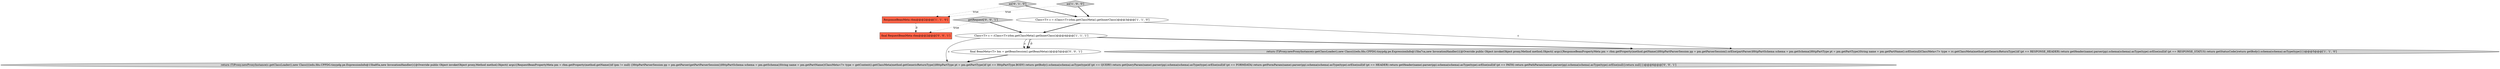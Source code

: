 digraph {
4 [style = filled, label = "Class<T> c = (Class<T>)rbm.getClassMeta().getInnerClass()@@@4@@@['1', '1', '1']", fillcolor = white, shape = ellipse image = "AAA0AAABBB1BBB"];
1 [style = filled, label = "Class<T> c = (Class<T>)rbm.getClassMeta().getInnerClass()@@@3@@@['1', '1', '0']", fillcolor = white, shape = ellipse image = "AAA0AAABBB1BBB"];
5 [style = filled, label = "as['0', '1', '0']", fillcolor = lightgray, shape = diamond image = "AAA0AAABBB2BBB"];
2 [style = filled, label = "return (T)Proxy.newProxyInstance(c.getClassLoader(),new Class((((edu.fdu.CPPDG.tinypdg.pe.ExpressionInfo@15ba7ca,new InvocationHandler(){@Override public Object invoke(Object proxy,Method method,Object(( args){ResponseBeanPropertyMeta pm = rbm.getProperty(method.getName())HttpPartParserSession pp = pm.getParserSession().orElse(partParser)HttpPartSchema schema = pm.getSchema()HttpPartType pt = pm.getPartType()String name = pm.getPartName().orElse(null)ClassMeta<?> type = rc.getClassMeta(method.getGenericReturnType())if (pt == RESPONSE_HEADER) return getHeader(name).parser(pp).schema(schema).asType(type).orElse(null)if (pt == RESPONSE_STATUS) return getStatusCode()return getBody().schema(schema).asType(type)}})@@@5@@@['1', '1', '0']", fillcolor = lightgray, shape = ellipse image = "AAA0AAABBB1BBB"];
8 [style = filled, label = "return (T)Proxy.newProxyInstance(c.getClassLoader(),new Class((((edu.fdu.CPPDG.tinypdg.pe.ExpressionInfo@15ba85a,new InvocationHandler(){@Override public Object invoke(Object proxy,Method method,Object(( args){RequestBeanPropertyMeta pm = rbm.getProperty(method.getName())if (pm != null) {HttpPartParserSession pp = pm.getParser(getPartParserSession())HttpPartSchema schema = pm.getSchema()String name = pm.getPartName()ClassMeta<?> type = getContext().getClassMeta(method.getGenericReturnType())HttpPartType pt = pm.getPartType()if (pt == HttpPartType.BODY) return getBody().schema(schema).asType(type)if (pt == QUERY) return getQueryParam(name).parser(pp).schema(schema).asType(type).orElse(null)if (pt == FORMDATA) return getFormParam(name).parser(pp).schema(schema).asType(type).orElse(null)if (pt == HEADER) return getHeader(name).parser(pp).schema(schema).asType(type).orElse(null)if (pt == PATH) return getPathParam(name).parser(pp).schema(schema).asType(type).orElse(null)}return null}})@@@6@@@['0', '0', '1']", fillcolor = lightgray, shape = ellipse image = "AAA0AAABBB3BBB"];
9 [style = filled, label = "getRequest['0', '0', '1']", fillcolor = lightgray, shape = diamond image = "AAA0AAABBB3BBB"];
6 [style = filled, label = "final RequestBeanMeta rbm@@@2@@@['0', '0', '1']", fillcolor = tomato, shape = box image = "AAA0AAABBB3BBB"];
7 [style = filled, label = "final BeanMeta<T> bm = getBeanSession().getBeanMeta(c)@@@5@@@['0', '0', '1']", fillcolor = white, shape = ellipse image = "AAA0AAABBB3BBB"];
3 [style = filled, label = "ResponseBeanMeta rbm@@@2@@@['1', '1', '0']", fillcolor = tomato, shape = box image = "AAA0AAABBB1BBB"];
0 [style = filled, label = "as['1', '0', '0']", fillcolor = lightgray, shape = diamond image = "AAA0AAABBB1BBB"];
4->7 [style = solid, label="c"];
0->3 [style = dotted, label="true"];
3->6 [style = dashed, label="0"];
7->8 [style = bold, label=""];
4->7 [style = bold, label=""];
1->2 [style = solid, label="c"];
4->7 [style = dashed, label="0"];
9->4 [style = bold, label=""];
4->8 [style = solid, label="c"];
0->1 [style = bold, label=""];
9->6 [style = dotted, label="true"];
4->2 [style = bold, label=""];
1->4 [style = bold, label=""];
5->3 [style = dotted, label="true"];
5->1 [style = bold, label=""];
}
